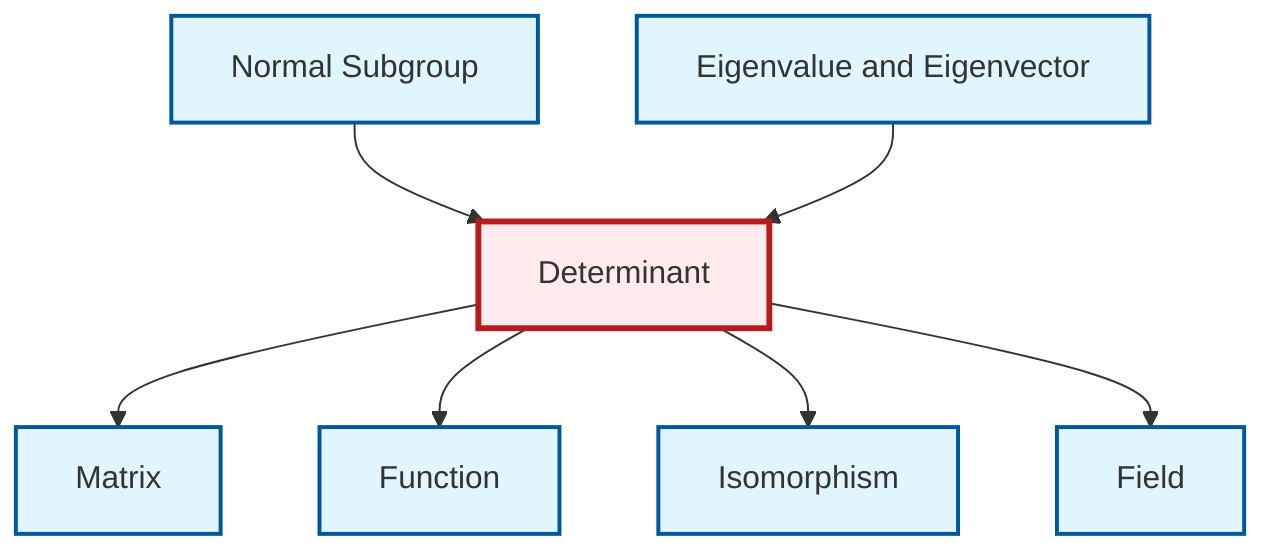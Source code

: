graph TD
    classDef definition fill:#e1f5fe,stroke:#01579b,stroke-width:2px
    classDef theorem fill:#f3e5f5,stroke:#4a148c,stroke-width:2px
    classDef axiom fill:#fff3e0,stroke:#e65100,stroke-width:2px
    classDef example fill:#e8f5e9,stroke:#1b5e20,stroke-width:2px
    classDef current fill:#ffebee,stroke:#b71c1c,stroke-width:3px
    def-field["Field"]:::definition
    def-isomorphism["Isomorphism"]:::definition
    def-function["Function"]:::definition
    def-matrix["Matrix"]:::definition
    def-determinant["Determinant"]:::definition
    def-eigenvalue-eigenvector["Eigenvalue and Eigenvector"]:::definition
    def-normal-subgroup["Normal Subgroup"]:::definition
    def-normal-subgroup --> def-determinant
    def-determinant --> def-matrix
    def-determinant --> def-function
    def-determinant --> def-isomorphism
    def-eigenvalue-eigenvector --> def-determinant
    def-determinant --> def-field
    class def-determinant current
